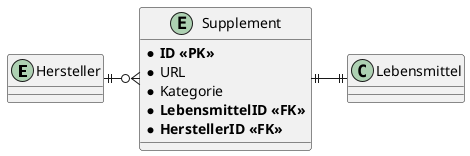 @startuml
entity Hersteller

entity Supplement
{
    * **ID <<PK>>**
    * URL
    * Kategorie
    * **LebensmittelID <<FK>>**
    * **HerstellerID <<FK>>**
}

Hersteller ||-o{ Supplement
Supplement ||-|| Lebensmittel
@enduml
